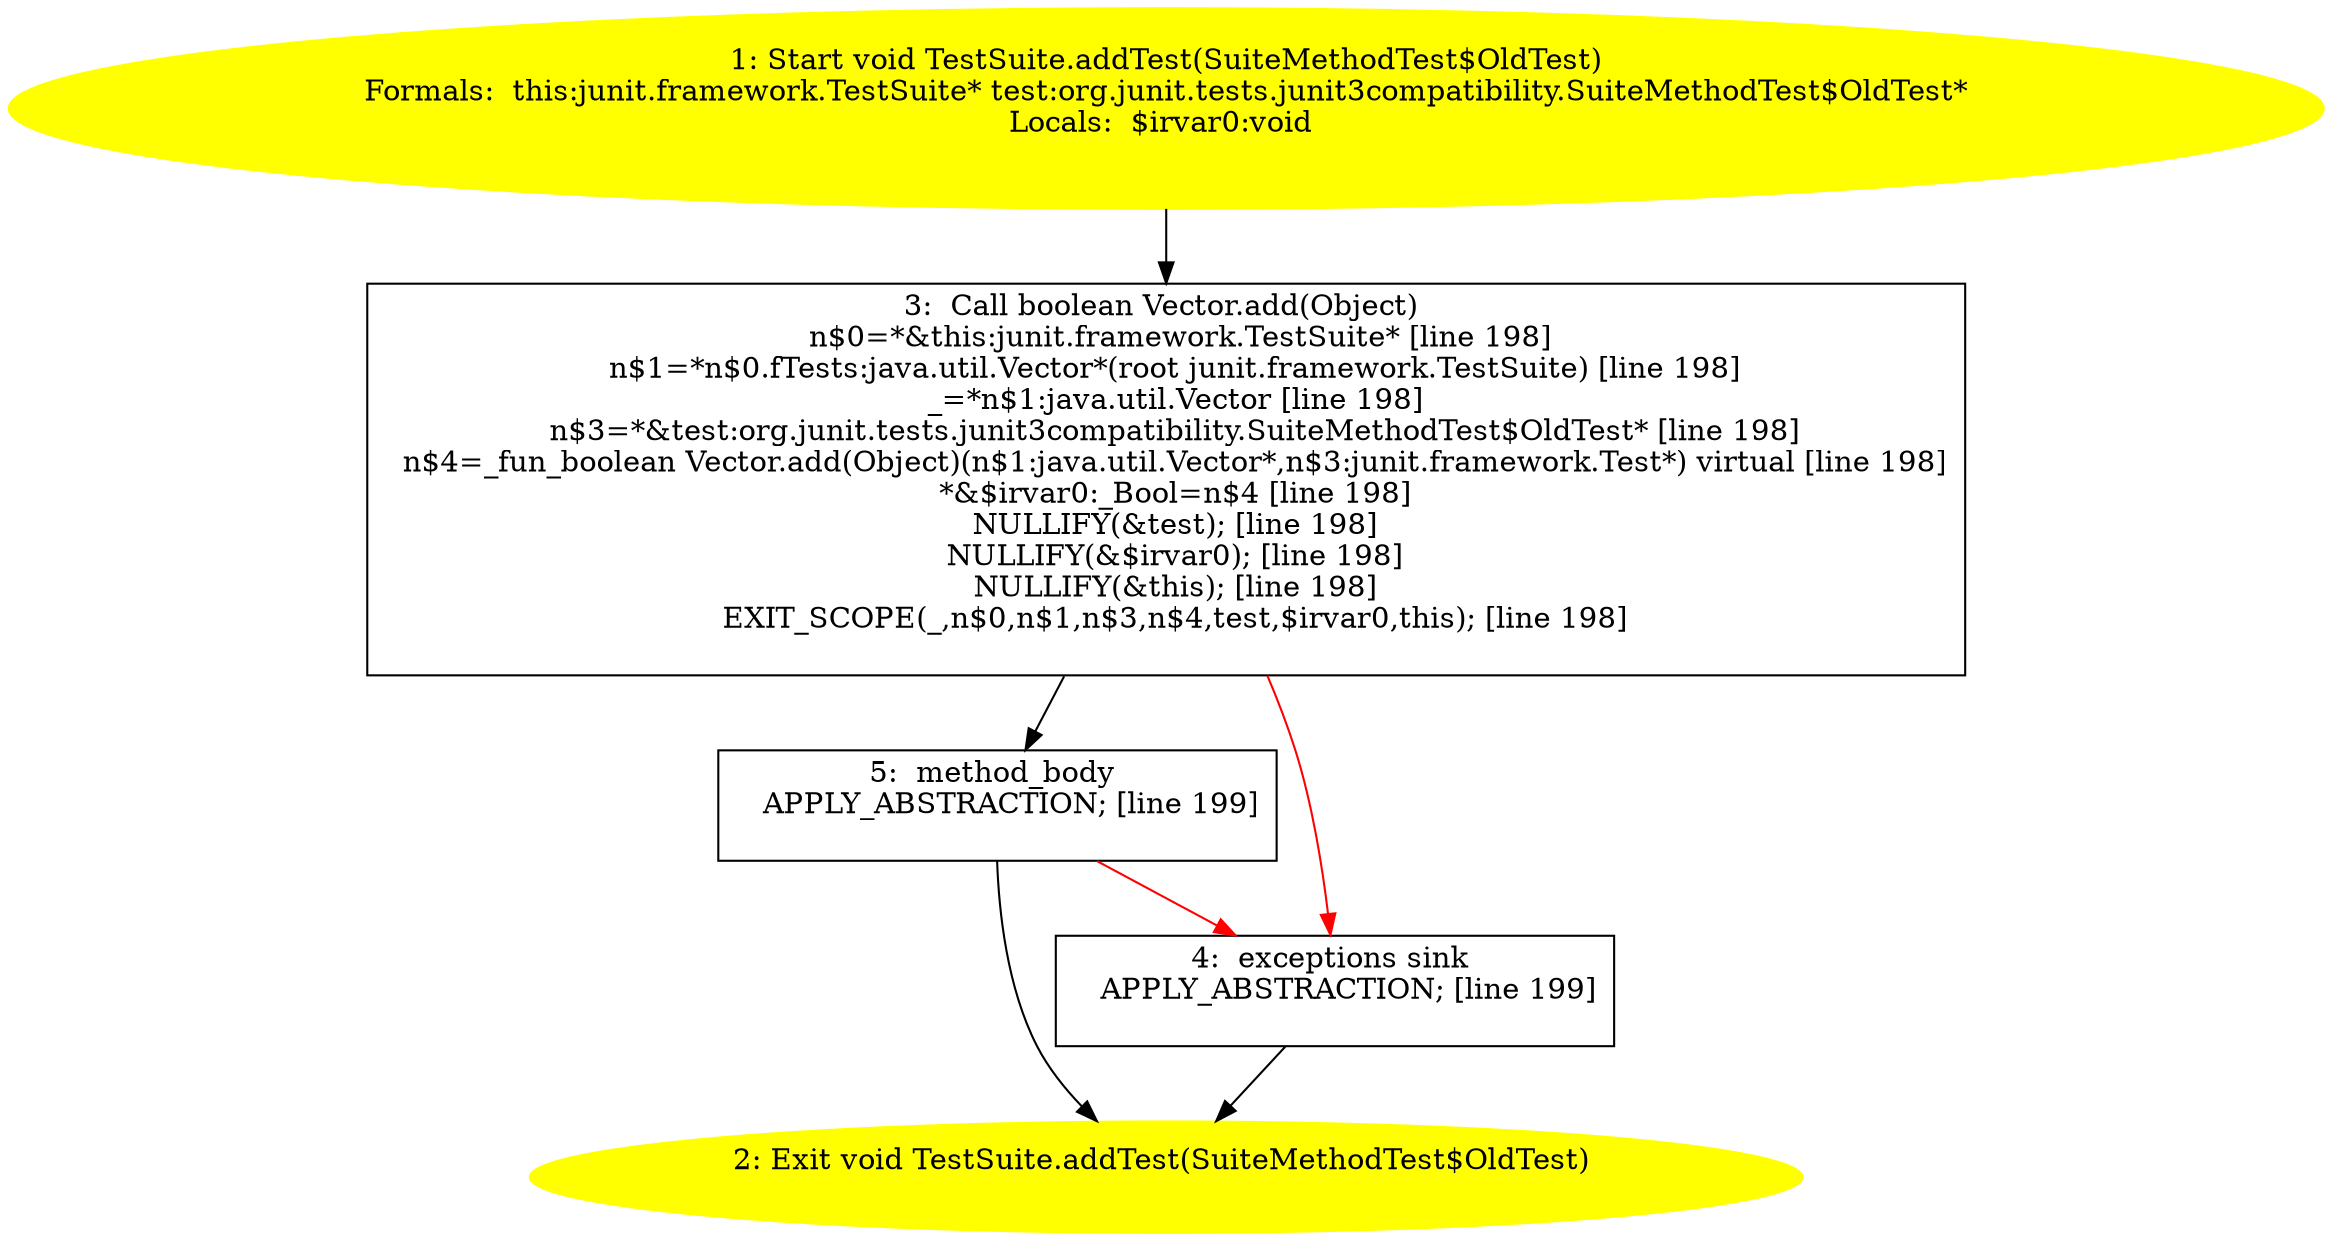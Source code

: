 /* @generated */
digraph cfg {
"junit.framework.TestSuite.addTest(org.junit.tests.junit3compatibility.SuiteMethodTest$OldTest):void.4469c904320f0f34b17eaa2db0e279b5_1" [label="1: Start void TestSuite.addTest(SuiteMethodTest$OldTest)\nFormals:  this:junit.framework.TestSuite* test:org.junit.tests.junit3compatibility.SuiteMethodTest$OldTest*\nLocals:  $irvar0:void \n  " color=yellow style=filled]
	

	 "junit.framework.TestSuite.addTest(org.junit.tests.junit3compatibility.SuiteMethodTest$OldTest):void.4469c904320f0f34b17eaa2db0e279b5_1" -> "junit.framework.TestSuite.addTest(org.junit.tests.junit3compatibility.SuiteMethodTest$OldTest):void.4469c904320f0f34b17eaa2db0e279b5_3" ;
"junit.framework.TestSuite.addTest(org.junit.tests.junit3compatibility.SuiteMethodTest$OldTest):void.4469c904320f0f34b17eaa2db0e279b5_2" [label="2: Exit void TestSuite.addTest(SuiteMethodTest$OldTest) \n  " color=yellow style=filled]
	

"junit.framework.TestSuite.addTest(org.junit.tests.junit3compatibility.SuiteMethodTest$OldTest):void.4469c904320f0f34b17eaa2db0e279b5_3" [label="3:  Call boolean Vector.add(Object) \n   n$0=*&this:junit.framework.TestSuite* [line 198]\n  n$1=*n$0.fTests:java.util.Vector*(root junit.framework.TestSuite) [line 198]\n  _=*n$1:java.util.Vector [line 198]\n  n$3=*&test:org.junit.tests.junit3compatibility.SuiteMethodTest$OldTest* [line 198]\n  n$4=_fun_boolean Vector.add(Object)(n$1:java.util.Vector*,n$3:junit.framework.Test*) virtual [line 198]\n  *&$irvar0:_Bool=n$4 [line 198]\n  NULLIFY(&test); [line 198]\n  NULLIFY(&$irvar0); [line 198]\n  NULLIFY(&this); [line 198]\n  EXIT_SCOPE(_,n$0,n$1,n$3,n$4,test,$irvar0,this); [line 198]\n " shape="box"]
	

	 "junit.framework.TestSuite.addTest(org.junit.tests.junit3compatibility.SuiteMethodTest$OldTest):void.4469c904320f0f34b17eaa2db0e279b5_3" -> "junit.framework.TestSuite.addTest(org.junit.tests.junit3compatibility.SuiteMethodTest$OldTest):void.4469c904320f0f34b17eaa2db0e279b5_5" ;
	 "junit.framework.TestSuite.addTest(org.junit.tests.junit3compatibility.SuiteMethodTest$OldTest):void.4469c904320f0f34b17eaa2db0e279b5_3" -> "junit.framework.TestSuite.addTest(org.junit.tests.junit3compatibility.SuiteMethodTest$OldTest):void.4469c904320f0f34b17eaa2db0e279b5_4" [color="red" ];
"junit.framework.TestSuite.addTest(org.junit.tests.junit3compatibility.SuiteMethodTest$OldTest):void.4469c904320f0f34b17eaa2db0e279b5_4" [label="4:  exceptions sink \n   APPLY_ABSTRACTION; [line 199]\n " shape="box"]
	

	 "junit.framework.TestSuite.addTest(org.junit.tests.junit3compatibility.SuiteMethodTest$OldTest):void.4469c904320f0f34b17eaa2db0e279b5_4" -> "junit.framework.TestSuite.addTest(org.junit.tests.junit3compatibility.SuiteMethodTest$OldTest):void.4469c904320f0f34b17eaa2db0e279b5_2" ;
"junit.framework.TestSuite.addTest(org.junit.tests.junit3compatibility.SuiteMethodTest$OldTest):void.4469c904320f0f34b17eaa2db0e279b5_5" [label="5:  method_body \n   APPLY_ABSTRACTION; [line 199]\n " shape="box"]
	

	 "junit.framework.TestSuite.addTest(org.junit.tests.junit3compatibility.SuiteMethodTest$OldTest):void.4469c904320f0f34b17eaa2db0e279b5_5" -> "junit.framework.TestSuite.addTest(org.junit.tests.junit3compatibility.SuiteMethodTest$OldTest):void.4469c904320f0f34b17eaa2db0e279b5_2" ;
	 "junit.framework.TestSuite.addTest(org.junit.tests.junit3compatibility.SuiteMethodTest$OldTest):void.4469c904320f0f34b17eaa2db0e279b5_5" -> "junit.framework.TestSuite.addTest(org.junit.tests.junit3compatibility.SuiteMethodTest$OldTest):void.4469c904320f0f34b17eaa2db0e279b5_4" [color="red" ];
}
